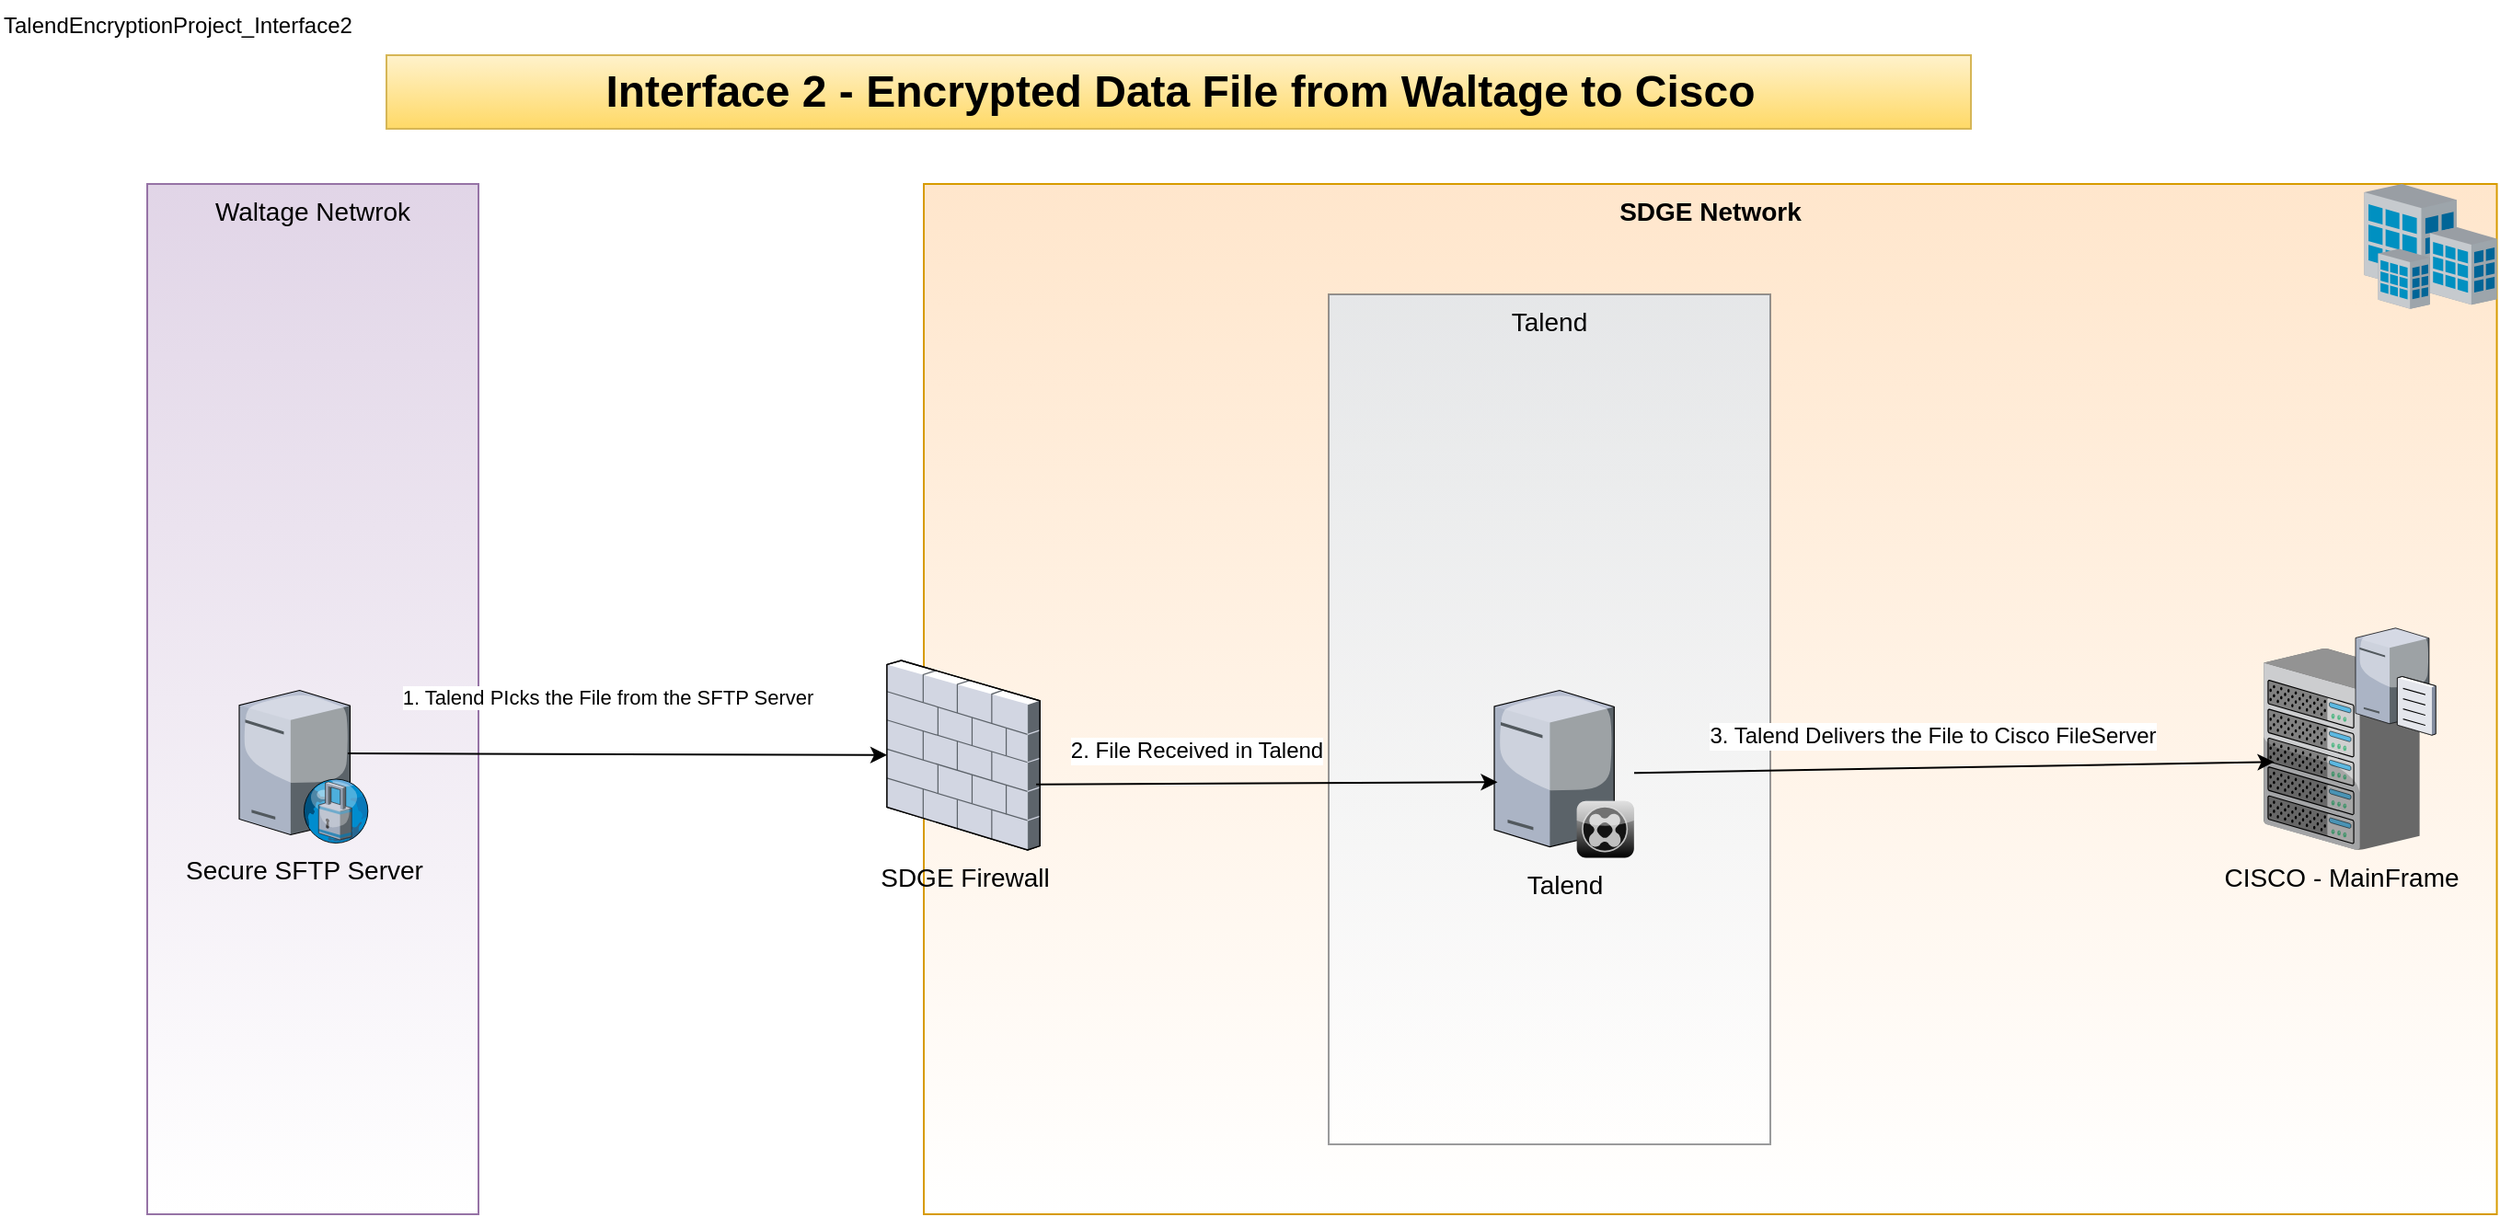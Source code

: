 <mxfile type="github" version="12.7.9">
  <diagram name="Page-1" id="e3a06f82-3646-2815-327d-82caf3d4e204">
    <mxGraphModel grid="1" shadow="0" math="0" background="none" pageHeight="826" pageWidth="1169" pageScale="1.5" page="1" fold="1" arrows="1" connect="1" tooltips="1" guides="1" gridSize="10" dy="713" dx="1662">
      <root>
        <mxCell id="0" style=";html=1;" />
        <mxCell id="1" style=";html=1;" parent="0" />
        <mxCell value="&lt;b&gt;SDGE Network&lt;/b&gt;" id="6a7d8f32e03d9370-57" style="whiteSpace=wrap;html=1;fillColor=#ffe6cc;fontSize=14;strokeColor=#d79b00;verticalAlign=top;gradientColor=#ffffff;" parent="1" vertex="1">
          <mxGeometry as="geometry" height="560" width="854.78" y="200" x="562" />
        </mxCell>
        <mxCell value="Talend" id="n_ETtxYCgYhA3HL3CZMM-14" style="whiteSpace=wrap;html=1;fillColor=#cce5ff;fontSize=14;strokeColor=#36393d;verticalAlign=top;opacity=50;gradientColor=#ffffff;" parent="1" vertex="1">
          <mxGeometry as="geometry" height="462" width="240" y="260" x="782" />
        </mxCell>
        <mxCell value="Waltage Netwrok" id="6a7d8f32e03d9370-60" style="whiteSpace=wrap;html=1;fillColor=#e1d5e7;fontSize=14;strokeColor=#9673a6;verticalAlign=top;gradientColor=#ffffff;" parent="1" vertex="1">
          <mxGeometry as="geometry" height="560" width="180" y="200" x="140" />
        </mxCell>
        <mxCell value="Talend" id="6a7d8f32e03d9370-14" style="verticalLabelPosition=bottom;aspect=fixed;html=1;verticalAlign=top;strokeColor=none;shape=mxgraph.citrix.xenclient_synchronizer;fillColor=#CCCCCC;gradientColor=#000000;gradientDirection=south;fontSize=14;" parent="1" vertex="1">
          <mxGeometry as="geometry" height="91" width="76" y="475.25" x="872.0" />
        </mxCell>
        <mxCell value="CISCO - MainFrame" id="6a7d8f32e03d9370-16" style="verticalLabelPosition=bottom;aspect=fixed;html=1;verticalAlign=top;strokeColor=none;shape=mxgraph.citrix.chassis;fillColor=#66B2FF;gradientColor=#0066CC;fontSize=14;" parent="1" vertex="1">
          <mxGeometry as="geometry" height="109.5" width="84.83" y="452.5" x="1290" />
        </mxCell>
        <mxCell value="SDGE Firewall" id="6a7d8f32e03d9370-21" style="verticalLabelPosition=bottom;aspect=fixed;html=1;verticalAlign=top;strokeColor=none;shape=mxgraph.citrix.firewall;fillColor=#66B2FF;gradientColor=#0066CC;fontSize=14;" parent="1" vertex="1">
          <mxGeometry as="geometry" height="103" width="83.06" y="459" x="542" />
        </mxCell>
        <mxCell value="Secure SFTP Server" id="6a7d8f32e03d9370-25" style="verticalLabelPosition=bottom;aspect=fixed;html=1;verticalAlign=top;strokeColor=none;shape=mxgraph.citrix.proxy_server;fillColor=#66B2FF;gradientColor=#0066CC;fontSize=14;" parent="1" vertex="1">
          <mxGeometry as="geometry" height="83" width="70.55" y="475.25" x="190" />
        </mxCell>
        <mxCell value="" id="6a7d8f32e03d9370-31" style="verticalLabelPosition=bottom;aspect=fixed;html=1;verticalAlign=top;strokeColor=none;shape=mxgraph.citrix.site;fillColor=#66B2FF;gradientColor=#0066CC;fontSize=14;" parent="1" vertex="1">
          <mxGeometry as="geometry" height="67.96" width="72" y="200" x="1344.78" />
        </mxCell>
        <mxCell value="Interface&amp;nbsp;2 - Encrypted Data File from Waltage to Cisco" id="6a7d8f32e03d9370-62" style="text;strokeColor=#d6b656;fillColor=#fff2cc;html=1;fontSize=24;fontStyle=1;verticalAlign=middle;align=center;gradientColor=#ffd966;" parent="1" vertex="1">
          <mxGeometry as="geometry" height="40" width="861" y="130" x="270" />
        </mxCell>
        <mxCell value="TalendEncryptionProject_Interface2" id="DqLlD4j0ay94RuZdbEi0-2" style="text;html=1;" parent="1" vertex="1">
          <mxGeometry as="geometry" height="30" width="210" y="100" x="60" />
        </mxCell>
        <mxCell value="" id="Oz91YWWYiZsAO7yfwNH1-1" style="endArrow=classic;html=1;exitX=0.976;exitY=0.654;exitDx=0;exitDy=0;exitPerimeter=0;entryX=0.023;entryY=0.548;entryDx=0;entryDy=0;entryPerimeter=0;" parent="1" edge="1" target="6a7d8f32e03d9370-14" source="6a7d8f32e03d9370-21">
          <mxGeometry as="geometry" height="50" width="50" relative="1">
            <mxPoint as="sourcePoint" y="569" x="912" />
            <mxPoint as="targetPoint" y="519" x="962" />
          </mxGeometry>
        </mxCell>
        <mxCell value="2. File Received in Talend" id="Oz91YWWYiZsAO7yfwNH1-6" style="text;html=1;align=center;verticalAlign=middle;resizable=0;points=[];labelBackgroundColor=#ffffff;" parent="Oz91YWWYiZsAO7yfwNH1-1" vertex="1" connectable="0">
          <mxGeometry as="geometry" y="-4" x="-0.389" relative="1">
            <mxPoint as="offset" y="-22.73" x="9.91" />
          </mxGeometry>
        </mxCell>
        <mxCell value="" id="Oz91YWWYiZsAO7yfwNH1-2" style="endArrow=classic;html=1;entryX=0.068;entryY=0.563;entryDx=0;entryDy=0;entryPerimeter=0;" parent="1" edge="1" target="6a7d8f32e03d9370-16" source="6a7d8f32e03d9370-14">
          <mxGeometry as="geometry" height="50" width="50" relative="1">
            <mxPoint as="sourcePoint" y="566.25" x="1152" />
            <mxPoint as="targetPoint" y="516" x="1202" />
          </mxGeometry>
        </mxCell>
        <mxCell value="3. Talend Delivers the File to Cisco FileServer" id="Oz91YWWYiZsAO7yfwNH1-7" style="text;html=1;align=center;verticalAlign=middle;resizable=0;points=[];labelBackgroundColor=#ffffff;" parent="Oz91YWWYiZsAO7yfwNH1-2" vertex="1" connectable="0">
          <mxGeometry as="geometry" y="-1" x="0.102" relative="1">
            <mxPoint as="offset" y="-18.31" x="-29.99" />
          </mxGeometry>
        </mxCell>
        <mxCell value="1. Talend PIcks the File from the SFTP Server" id="Oz91YWWYiZsAO7yfwNH1-3" style="endArrow=classic;html=1;exitX=0.836;exitY=0.413;exitDx=0;exitDy=0;exitPerimeter=0;" parent="1" edge="1" target="6a7d8f32e03d9370-21" source="6a7d8f32e03d9370-25">
          <mxGeometry as="geometry" height="50" width="50" y="31" x="-0.038" relative="1">
            <mxPoint as="sourcePoint" y="509" x="312" />
            <mxPoint as="targetPoint" y="539" x="472" />
            <mxPoint as="offset" />
          </mxGeometry>
        </mxCell>
        <mxCell value="" id="Oz91YWWYiZsAO7yfwNH1-5" style="verticalLabelPosition=bottom;aspect=fixed;html=1;verticalAlign=top;strokeColor=none;align=center;outlineConnect=0;shape=mxgraph.citrix.file_server;" parent="1" vertex="1">
          <mxGeometry as="geometry" height="59.5" width="43.55" y="440" x="1340" />
        </mxCell>
      </root>
    </mxGraphModel>
  </diagram>
</mxfile>
